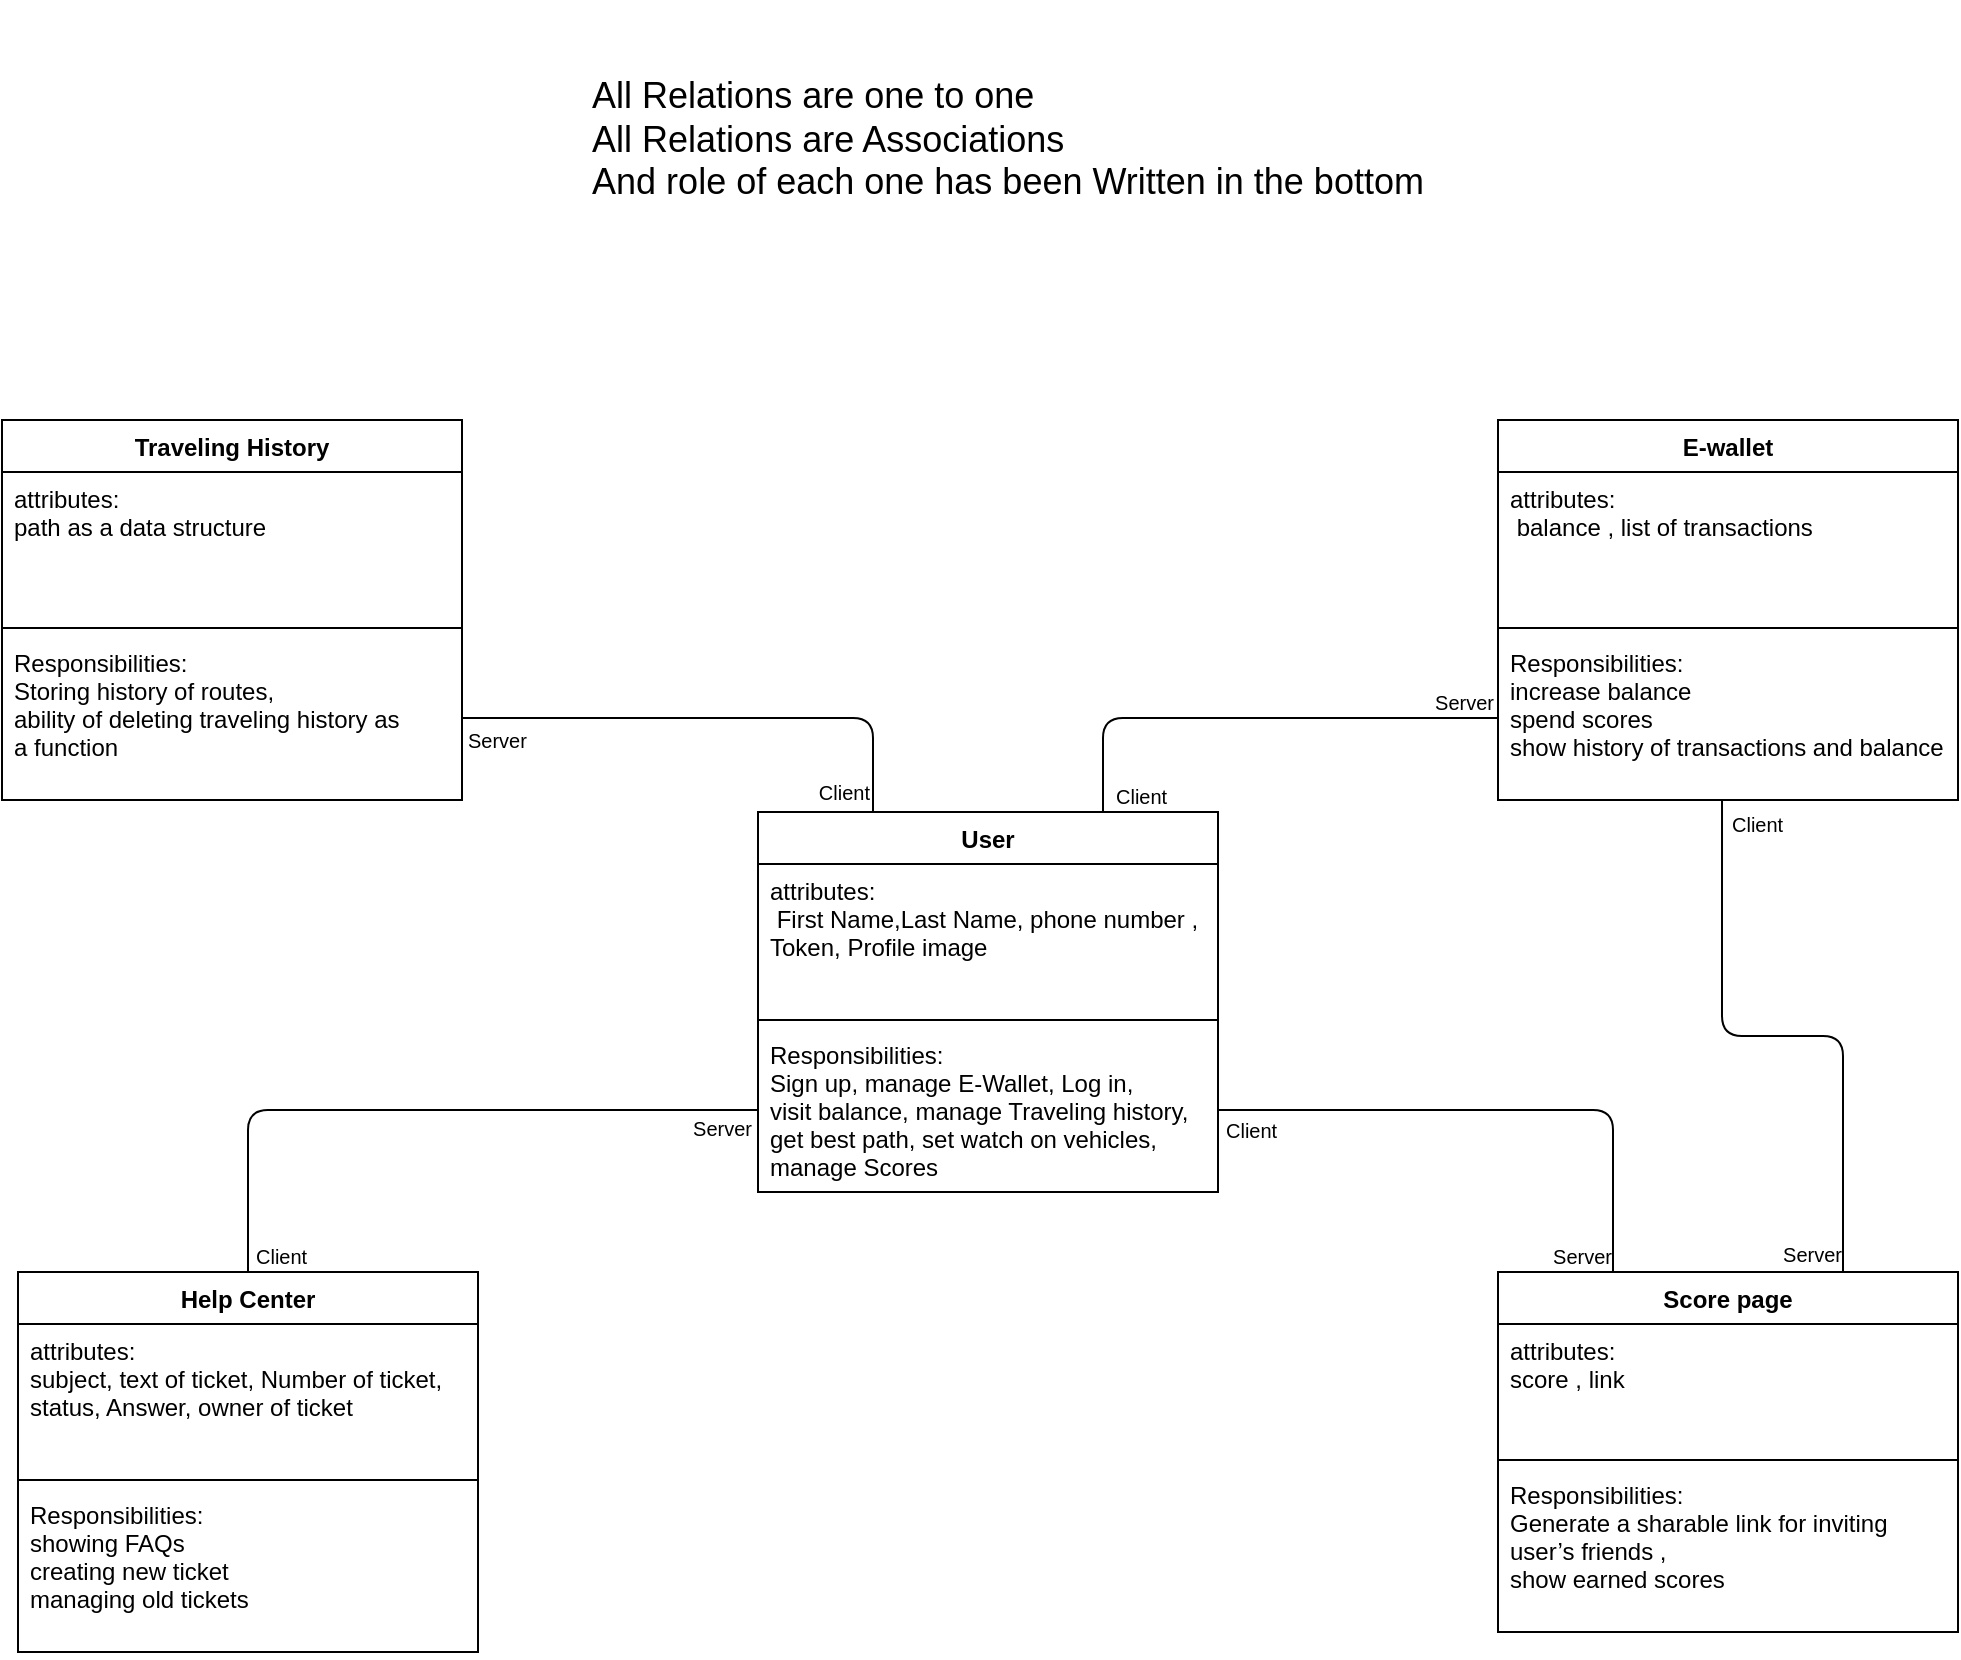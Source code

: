 <mxfile version="10.6.5" type="github"><diagram id="9m7ftuMfcSgUn2l_kQ3P" name="Page-1"><mxGraphModel dx="802" dy="561" grid="1" gridSize="10" guides="1" tooltips="1" connect="1" arrows="1" fold="1" page="1" pageScale="1" pageWidth="1654" pageHeight="1169" math="0" shadow="0"><root><mxCell id="0"/><mxCell id="1" parent="0"/><mxCell id="ri8sTwjwvr5SFWRtTw3w-1" value="Traveling History" style="swimlane;fontStyle=1;align=center;verticalAlign=top;childLayout=stackLayout;horizontal=1;startSize=26;horizontalStack=0;resizeParent=1;resizeParentMax=0;resizeLast=0;collapsible=1;marginBottom=0;" parent="1" vertex="1"><mxGeometry x="352" y="280" width="230" height="190" as="geometry"/></mxCell><mxCell id="ri8sTwjwvr5SFWRtTw3w-2" value="attributes:&#xa;path as a data structure&#xa;" style="text;strokeColor=none;fillColor=none;align=left;verticalAlign=top;spacingLeft=4;spacingRight=4;overflow=hidden;rotatable=0;points=[[0,0.5],[1,0.5]];portConstraint=eastwest;" parent="ri8sTwjwvr5SFWRtTw3w-1" vertex="1"><mxGeometry y="26" width="230" height="74" as="geometry"/></mxCell><mxCell id="ri8sTwjwvr5SFWRtTw3w-3" value="" style="line;strokeWidth=1;fillColor=none;align=left;verticalAlign=middle;spacingTop=-1;spacingLeft=3;spacingRight=3;rotatable=0;labelPosition=right;points=[];portConstraint=eastwest;" parent="ri8sTwjwvr5SFWRtTw3w-1" vertex="1"><mxGeometry y="100" width="230" height="8" as="geometry"/></mxCell><mxCell id="ri8sTwjwvr5SFWRtTw3w-4" value="Responsibilities: &#xa;Storing history of routes,&#xa;ability of deleting traveling history as&#xa;a function" style="text;strokeColor=none;fillColor=none;align=left;verticalAlign=top;spacingLeft=4;spacingRight=4;overflow=hidden;rotatable=0;points=[[0,0.5],[1,0.5]];portConstraint=eastwest;" parent="ri8sTwjwvr5SFWRtTw3w-1" vertex="1"><mxGeometry y="108" width="230" height="82" as="geometry"/></mxCell><mxCell id="ri8sTwjwvr5SFWRtTw3w-6" value="Score page" style="swimlane;fontStyle=1;align=center;verticalAlign=top;childLayout=stackLayout;horizontal=1;startSize=26;horizontalStack=0;resizeParent=1;resizeParentMax=0;resizeLast=0;collapsible=1;marginBottom=0;" parent="1" vertex="1"><mxGeometry x="1100" y="706" width="230" height="180" as="geometry"/></mxCell><mxCell id="ri8sTwjwvr5SFWRtTw3w-7" value="attributes:&#xa;score , link&#xa;" style="text;strokeColor=none;fillColor=none;align=left;verticalAlign=top;spacingLeft=4;spacingRight=4;overflow=hidden;rotatable=0;points=[[0,0.5],[1,0.5]];portConstraint=eastwest;" parent="ri8sTwjwvr5SFWRtTw3w-6" vertex="1"><mxGeometry y="26" width="230" height="64" as="geometry"/></mxCell><mxCell id="ri8sTwjwvr5SFWRtTw3w-8" value="" style="line;strokeWidth=1;fillColor=none;align=left;verticalAlign=middle;spacingTop=-1;spacingLeft=3;spacingRight=3;rotatable=0;labelPosition=right;points=[];portConstraint=eastwest;" parent="ri8sTwjwvr5SFWRtTw3w-6" vertex="1"><mxGeometry y="90" width="230" height="8" as="geometry"/></mxCell><mxCell id="ri8sTwjwvr5SFWRtTw3w-9" value="Responsibilities: &#xa;Generate a sharable link for inviting&#xa;user’s friends ,&#xa;show earned scores " style="text;strokeColor=none;fillColor=none;align=left;verticalAlign=top;spacingLeft=4;spacingRight=4;overflow=hidden;rotatable=0;points=[[0,0.5],[1,0.5]];portConstraint=eastwest;" parent="ri8sTwjwvr5SFWRtTw3w-6" vertex="1"><mxGeometry y="98" width="230" height="82" as="geometry"/></mxCell><mxCell id="ri8sTwjwvr5SFWRtTw3w-10" value="Help Center" style="swimlane;fontStyle=1;align=center;verticalAlign=top;childLayout=stackLayout;horizontal=1;startSize=26;horizontalStack=0;resizeParent=1;resizeParentMax=0;resizeLast=0;collapsible=1;marginBottom=0;" parent="1" vertex="1"><mxGeometry x="360" y="706" width="230" height="190" as="geometry"/></mxCell><mxCell id="ri8sTwjwvr5SFWRtTw3w-11" value="attributes:&#xa;subject, text of ticket, Number of ticket,&#xa;status, Answer, owner of ticket&#xa;" style="text;strokeColor=none;fillColor=none;align=left;verticalAlign=top;spacingLeft=4;spacingRight=4;overflow=hidden;rotatable=0;points=[[0,0.5],[1,0.5]];portConstraint=eastwest;" parent="ri8sTwjwvr5SFWRtTw3w-10" vertex="1"><mxGeometry y="26" width="230" height="74" as="geometry"/></mxCell><mxCell id="ri8sTwjwvr5SFWRtTw3w-12" value="" style="line;strokeWidth=1;fillColor=none;align=left;verticalAlign=middle;spacingTop=-1;spacingLeft=3;spacingRight=3;rotatable=0;labelPosition=right;points=[];portConstraint=eastwest;" parent="ri8sTwjwvr5SFWRtTw3w-10" vertex="1"><mxGeometry y="100" width="230" height="8" as="geometry"/></mxCell><mxCell id="ri8sTwjwvr5SFWRtTw3w-13" value="Responsibilities: &#xa;showing FAQs&#xa;creating new ticket&#xa;managing old tickets" style="text;strokeColor=none;fillColor=none;align=left;verticalAlign=top;spacingLeft=4;spacingRight=4;overflow=hidden;rotatable=0;points=[[0,0.5],[1,0.5]];portConstraint=eastwest;" parent="ri8sTwjwvr5SFWRtTw3w-10" vertex="1"><mxGeometry y="108" width="230" height="82" as="geometry"/></mxCell><mxCell id="ri8sTwjwvr5SFWRtTw3w-14" value="E-wallet" style="swimlane;fontStyle=1;align=center;verticalAlign=top;childLayout=stackLayout;horizontal=1;startSize=26;horizontalStack=0;resizeParent=1;resizeParentMax=0;resizeLast=0;collapsible=1;marginBottom=0;" parent="1" vertex="1"><mxGeometry x="1100" y="280" width="230" height="190" as="geometry"/></mxCell><mxCell id="ri8sTwjwvr5SFWRtTw3w-15" value="attributes:&#xa; balance , list of transactions&#xa;" style="text;strokeColor=none;fillColor=none;align=left;verticalAlign=top;spacingLeft=4;spacingRight=4;overflow=hidden;rotatable=0;points=[[0,0.5],[1,0.5]];portConstraint=eastwest;" parent="ri8sTwjwvr5SFWRtTw3w-14" vertex="1"><mxGeometry y="26" width="230" height="74" as="geometry"/></mxCell><mxCell id="ri8sTwjwvr5SFWRtTw3w-16" value="" style="line;strokeWidth=1;fillColor=none;align=left;verticalAlign=middle;spacingTop=-1;spacingLeft=3;spacingRight=3;rotatable=0;labelPosition=right;points=[];portConstraint=eastwest;" parent="ri8sTwjwvr5SFWRtTw3w-14" vertex="1"><mxGeometry y="100" width="230" height="8" as="geometry"/></mxCell><mxCell id="ri8sTwjwvr5SFWRtTw3w-17" value="Responsibilities: &#xa;increase balance&#xa;spend scores&#xa;show history of transactions and balance" style="text;strokeColor=none;fillColor=none;align=left;verticalAlign=top;spacingLeft=4;spacingRight=4;overflow=hidden;rotatable=0;points=[[0,0.5],[1,0.5]];portConstraint=eastwest;" parent="ri8sTwjwvr5SFWRtTw3w-14" vertex="1"><mxGeometry y="108" width="230" height="82" as="geometry"/></mxCell><mxCell id="ri8sTwjwvr5SFWRtTw3w-18" value="User&#xa;" style="swimlane;fontStyle=1;align=center;verticalAlign=top;childLayout=stackLayout;horizontal=1;startSize=26;horizontalStack=0;resizeParent=1;resizeParentMax=0;resizeLast=0;collapsible=1;marginBottom=0;" parent="1" vertex="1"><mxGeometry x="730" y="476" width="230" height="190" as="geometry"/></mxCell><mxCell id="ri8sTwjwvr5SFWRtTw3w-19" value="attributes:&#xa; First Name,Last Name, phone number ,&#xa;Token, Profile image&#xa;" style="text;strokeColor=none;fillColor=none;align=left;verticalAlign=top;spacingLeft=4;spacingRight=4;overflow=hidden;rotatable=0;points=[[0,0.5],[1,0.5]];portConstraint=eastwest;" parent="ri8sTwjwvr5SFWRtTw3w-18" vertex="1"><mxGeometry y="26" width="230" height="74" as="geometry"/></mxCell><mxCell id="ri8sTwjwvr5SFWRtTw3w-20" value="" style="line;strokeWidth=1;fillColor=none;align=left;verticalAlign=middle;spacingTop=-1;spacingLeft=3;spacingRight=3;rotatable=0;labelPosition=right;points=[];portConstraint=eastwest;" parent="ri8sTwjwvr5SFWRtTw3w-18" vertex="1"><mxGeometry y="100" width="230" height="8" as="geometry"/></mxCell><mxCell id="ri8sTwjwvr5SFWRtTw3w-21" value="Responsibilities: &#xa;Sign up, manage E-Wallet, Log in,&#xa;visit balance, manage Traveling history,&#xa;get best path, set watch on vehicles, &#xa;manage Scores" style="text;strokeColor=none;fillColor=none;align=left;verticalAlign=top;spacingLeft=4;spacingRight=4;overflow=hidden;rotatable=0;points=[[0,0.5],[1,0.5]];portConstraint=eastwest;" parent="ri8sTwjwvr5SFWRtTw3w-18" vertex="1"><mxGeometry y="108" width="230" height="82" as="geometry"/></mxCell><mxCell id="ri8sTwjwvr5SFWRtTw3w-24" value="" style="endArrow=none;html=1;edgeStyle=orthogonalEdgeStyle;" parent="1" source="ri8sTwjwvr5SFWRtTw3w-10" target="ri8sTwjwvr5SFWRtTw3w-21" edge="1"><mxGeometry relative="1" as="geometry"><mxPoint x="475" y="546" as="sourcePoint"/><mxPoint x="475" y="546" as="targetPoint"/></mxGeometry></mxCell><mxCell id="ri8sTwjwvr5SFWRtTw3w-25" value="Client" style="resizable=0;html=1;align=left;verticalAlign=bottom;labelBackgroundColor=#ffffff;fontSize=10;" parent="ri8sTwjwvr5SFWRtTw3w-24" connectable="0" vertex="1"><mxGeometry x="-1" relative="1" as="geometry"><mxPoint x="2" as="offset"/></mxGeometry></mxCell><mxCell id="ri8sTwjwvr5SFWRtTw3w-26" value="Server" style="resizable=0;html=1;align=right;verticalAlign=bottom;labelBackgroundColor=#ffffff;fontSize=10;" parent="ri8sTwjwvr5SFWRtTw3w-24" connectable="0" vertex="1"><mxGeometry x="1" relative="1" as="geometry"><mxPoint x="-3" y="17" as="offset"/></mxGeometry></mxCell><mxCell id="ri8sTwjwvr5SFWRtTw3w-27" value="" style="endArrow=none;html=1;edgeStyle=orthogonalEdgeStyle;entryX=0.25;entryY=0;entryDx=0;entryDy=0;exitX=1;exitY=0.5;exitDx=0;exitDy=0;" parent="1" source="ri8sTwjwvr5SFWRtTw3w-4" target="ri8sTwjwvr5SFWRtTw3w-18" edge="1"><mxGeometry relative="1" as="geometry"><mxPoint x="570" y="380" as="sourcePoint"/><mxPoint x="730" y="380" as="targetPoint"/></mxGeometry></mxCell><mxCell id="ri8sTwjwvr5SFWRtTw3w-28" value="Server" style="resizable=0;html=1;align=left;verticalAlign=bottom;labelBackgroundColor=#ffffff;fontSize=10;" parent="ri8sTwjwvr5SFWRtTw3w-27" connectable="0" vertex="1"><mxGeometry x="-1" relative="1" as="geometry"><mxPoint x="1" y="19" as="offset"/></mxGeometry></mxCell><mxCell id="ri8sTwjwvr5SFWRtTw3w-29" value="Client" style="resizable=0;html=1;align=right;verticalAlign=bottom;labelBackgroundColor=#ffffff;fontSize=10;" parent="ri8sTwjwvr5SFWRtTw3w-27" connectable="0" vertex="1"><mxGeometry x="1" relative="1" as="geometry"><mxPoint x="-1" y="-2" as="offset"/></mxGeometry></mxCell><mxCell id="ri8sTwjwvr5SFWRtTw3w-33" value="" style="endArrow=none;html=1;edgeStyle=orthogonalEdgeStyle;entryX=0;entryY=0.5;entryDx=0;entryDy=0;exitX=0.75;exitY=0;exitDx=0;exitDy=0;" parent="1" source="ri8sTwjwvr5SFWRtTw3w-18" target="ri8sTwjwvr5SFWRtTw3w-17" edge="1"><mxGeometry relative="1" as="geometry"><mxPoint x="840" y="350" as="sourcePoint"/><mxPoint x="1000" y="350" as="targetPoint"/></mxGeometry></mxCell><mxCell id="ri8sTwjwvr5SFWRtTw3w-34" value="Client" style="resizable=0;html=1;align=left;verticalAlign=bottom;labelBackgroundColor=#ffffff;fontSize=10;" parent="ri8sTwjwvr5SFWRtTw3w-33" connectable="0" vertex="1"><mxGeometry x="-1" relative="1" as="geometry"><mxPoint x="4" as="offset"/></mxGeometry></mxCell><mxCell id="ri8sTwjwvr5SFWRtTw3w-35" value="Server&lt;br&gt;" style="resizable=0;html=1;align=right;verticalAlign=bottom;labelBackgroundColor=#ffffff;fontSize=10;" parent="ri8sTwjwvr5SFWRtTw3w-33" connectable="0" vertex="1"><mxGeometry x="1" relative="1" as="geometry"><mxPoint x="-2" as="offset"/></mxGeometry></mxCell><mxCell id="ri8sTwjwvr5SFWRtTw3w-36" value="" style="endArrow=none;html=1;edgeStyle=orthogonalEdgeStyle;exitX=1;exitY=0.5;exitDx=0;exitDy=0;entryX=0.25;entryY=0;entryDx=0;entryDy=0;" parent="1" source="ri8sTwjwvr5SFWRtTw3w-21" target="ri8sTwjwvr5SFWRtTw3w-6" edge="1"><mxGeometry relative="1" as="geometry"><mxPoint x="1000" y="610" as="sourcePoint"/><mxPoint x="1160" y="610" as="targetPoint"/></mxGeometry></mxCell><mxCell id="ri8sTwjwvr5SFWRtTw3w-37" value="Client&lt;br&gt;" style="resizable=0;html=1;align=left;verticalAlign=bottom;labelBackgroundColor=#ffffff;fontSize=10;" parent="ri8sTwjwvr5SFWRtTw3w-36" connectable="0" vertex="1"><mxGeometry x="-1" relative="1" as="geometry"><mxPoint x="2" y="18" as="offset"/></mxGeometry></mxCell><mxCell id="ri8sTwjwvr5SFWRtTw3w-38" value="Server" style="resizable=0;html=1;align=right;verticalAlign=bottom;labelBackgroundColor=#ffffff;fontSize=10;" parent="ri8sTwjwvr5SFWRtTw3w-36" connectable="0" vertex="1"><mxGeometry x="1" relative="1" as="geometry"/></mxCell><mxCell id="ri8sTwjwvr5SFWRtTw3w-44" value="" style="endArrow=none;html=1;edgeStyle=orthogonalEdgeStyle;exitX=0.487;exitY=1;exitDx=0;exitDy=0;exitPerimeter=0;entryX=0.75;entryY=0;entryDx=0;entryDy=0;" parent="1" source="ri8sTwjwvr5SFWRtTw3w-17" target="ri8sTwjwvr5SFWRtTw3w-6" edge="1"><mxGeometry relative="1" as="geometry"><mxPoint x="1230" y="520" as="sourcePoint"/><mxPoint x="1390" y="520" as="targetPoint"/></mxGeometry></mxCell><mxCell id="ri8sTwjwvr5SFWRtTw3w-45" value="Client&lt;br&gt;" style="resizable=0;html=1;align=left;verticalAlign=bottom;labelBackgroundColor=#ffffff;fontSize=10;" parent="ri8sTwjwvr5SFWRtTw3w-44" connectable="0" vertex="1"><mxGeometry x="-1" relative="1" as="geometry"><mxPoint x="3" y="20" as="offset"/></mxGeometry></mxCell><mxCell id="ri8sTwjwvr5SFWRtTw3w-46" value="Server" style="resizable=0;html=1;align=right;verticalAlign=bottom;labelBackgroundColor=#ffffff;fontSize=10;" parent="ri8sTwjwvr5SFWRtTw3w-44" connectable="0" vertex="1"><mxGeometry x="1" relative="1" as="geometry"/></mxCell><mxCell id="ri8sTwjwvr5SFWRtTw3w-47" value="&lt;div style=&quot;text-align: left ; font-size: 18px&quot;&gt;&lt;div&gt;All Relations are one to one&lt;/div&gt;&lt;div&gt;All Relations are Associations&lt;/div&gt;&lt;div&gt;And role of each one has been Written in the bottom&lt;/div&gt;&lt;/div&gt;" style="text;html=1;strokeColor=none;fillColor=none;align=center;verticalAlign=middle;whiteSpace=wrap;rounded=0;" parent="1" vertex="1"><mxGeometry x="495" y="70" width="720" height="140" as="geometry"/></mxCell></root></mxGraphModel></diagram></mxfile>